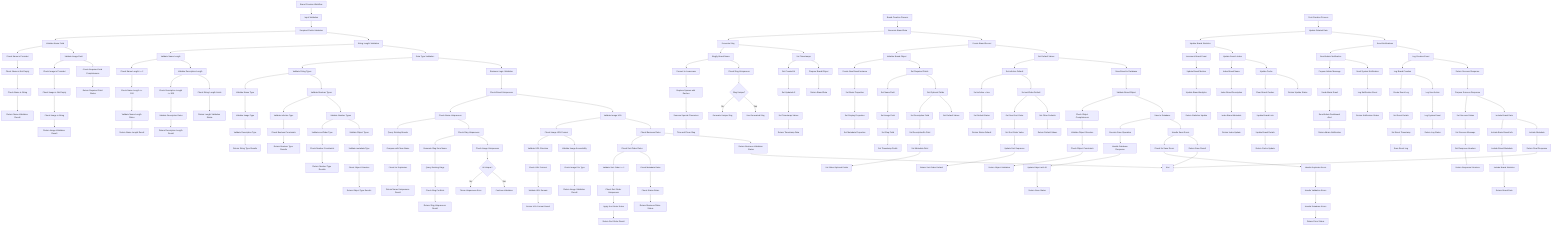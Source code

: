 %% Brand Creation Workflow and Validation
%% View at https://mermaid.live
flowchart TD
  A[Brand Creation Workflow] --> B[Input Validation]
  
  %% Input Validation
  B --> C[Required Fields Validation]
  C --> D[String Length Validation]
  D --> E[Data Type Validation]
  E --> F[Business Logic Validation]
  
  %% Required Fields Validation
  C --> C1[Validate Name Field]
  C1 --> C2[Validate Image Field]
  C2 --> C3[Check Required Field Completeness]
  C3 --> C4[Return Required Field Status]
  
  %% Validate Name Field
  C1 --> C1A[Check Name is Provided]
  C1A --> C1B[Check Name is Not Empty]
  C1B --> C1C[Check Name is String]
  C1C --> C1D[Return Name Validation Result]
  
  %% Validate Image Field
  C2 --> C2A[Check Image is Provided]
  C2A --> C2B[Check Image is Not Empty]
  C2B --> C2C[Check Image is String]
  C2C --> C2D[Return Image Validation Result]
  
  %% String Length Validation
  D --> D1[Validate Name Length]
  D1 --> D2[Validate Description Length]
  D2 --> D3[Check String Length Limits]
  D3 --> D4[Return Length Validation Status]
  
  %% Validate Name Length
  D1 --> D1A[Check Name Length >= 2]
  D1A --> D1B[Check Name Length <= 100]
  D1B --> D1C[Validate Name Length Rules]
  D1C --> D1D[Return Name Length Result]
  
  %% Validate Description Length
  D2 --> D2A[Check Description Length <= 500]
  D2A --> D2B[Validate Description Rules]
  D2B --> D2C[Return Description Length Result]
  
  %% Data Type Validation
  E --> E1[Validate String Types]
  E1 --> E2[Validate Boolean Types]
  E2 --> E3[Validate Number Types]
  E3 --> E4[Validate Object Types]
  
  %% Validate String Types
  E1 --> E1A[Validate Name Type]
  E1A --> E1B[Validate Image Type]
  E1B --> E1C[Validate Description Type]
  E1C --> E1D[Return String Type Results]
  
  %% Validate Boolean Types
  E2 --> E2A[Validate isActive Type]
  E2A --> E2B[Check Boolean Constraints]
  E2B --> E2C[Return Boolean Type Results]
  
  %% Validate Number Types
  E3 --> E3A[Validate sortOrder Type]
  E3A --> E3B[Check Number Constraints]
  E3B --> E3C[Return Number Type Results]
  
  %% Validate Object Types
  E4 --> E4A[Validate metadata Type]
  E4A --> E4B[Check Object Structure]
  E4B --> E4C[Return Object Type Results]
  
  %% Business Logic Validation
  F --> F1[Check Brand Uniqueness]
  F1 --> F2[Validate Image URL]
  F2 --> F3[Check Business Rules]
  F3 --> F4[Return Business Validation Status]
  
  %% Check Brand Uniqueness
  F1 --> F1A[Check Name Uniqueness]
  F1A --> F1B[Check Slug Uniqueness]
  F1B --> F1C[Check Image Uniqueness]
  F1C --> F1D{All Unique?}
  F1D -->|Yes| F1E[Continue Validation]
  F1D -->|No| F1F[Throw Uniqueness Error]
  
  %% Check Name Uniqueness
  F1A --> F1A1[Query Existing Brands]
  F1A1 --> F1A2[Compare with New Name]
  F1A2 --> F1A3[Check for Duplicates]
  F1A3 --> F1A4[Return Name Uniqueness Result]
  
  %% Check Slug Uniqueness
  F1B --> F1B1[Generate Slug from Name]
  F1B1 --> F1B2[Query Existing Slugs]
  F1B2 --> F1B3[Check Slug Conflicts]
  F1B3 --> F1B4[Return Slug Uniqueness Result]
  
  %% Validate Image URL
  F2 --> F2A[Check Image URL Format]
  F2A --> F2B[Validate Image Accessibility]
  F2B --> F2C[Check Image File Type]
  F2C --> F2D[Return Image Validation Result]
  
  %% Check Image URL Format
  F2A --> F2A1[Validate URL Structure]
  F2A1 --> F2A2[Check URL Protocol]
  F2A2 --> F2A3[Validate URL Domain]
  F2A3 --> F2A4[Return URL Format Result]
  
  %% Check Business Rules
  F3 --> F3A[Check Sort Order Rules]
  F3A --> F3B[Check Metadata Rules]
  F3B --> F3C[Check Status Rules]
  F3C --> F3D[Return Business Rules Status]
  
  %% Check Sort Order Rules
  F3A --> F3A1[Validate Sort Order >= 0]
  F3A1 --> F3A2[Check Sort Order Uniqueness]
  F3A2 --> F3A3[Apply Sort Order Rules]
  F3A3 --> F3A4[Return Sort Order Result]
  
  %% Brand Creation Process
  G[Brand Creation Process] --> H[Generate Brand Data]
  H --> I[Create Brand Record]
  I --> J[Set Default Values]
  J --> K[Save Brand to Database]
  
  %% Generate Brand Data
  H --> H1[Generate Slug]
  H1 --> H2[Set Timestamps]
  H2 --> H3[Prepare Brand Object]
  H3 --> H4[Return Brand Data]
  
  %% Generate Slug
  H1 --> H1A[Slugify Brand Name]
  H1A --> H1B[Check Slug Uniqueness]
  H1B --> H1C{Slug Unique?}
  H1C -->|Yes| H1D[Use Generated Slug]
  H1C -->|No| H1E[Generate Unique Slug]
  
  %% Slugify Brand Name
  H1A --> H1A1[Convert to Lowercase]
  H1A1 --> H1A2[Replace Spaces with Dashes]
  H1A2 --> H1A3[Remove Special Characters]
  H1A3 --> H1A4[Trim and Clean Slug]
  
  %% Set Timestamps
  H2 --> H2A[Set Created At]
  H2A --> H2B[Set Updated At]
  H2B --> H2C[Set Timestamp Values]
  H2C --> H2D[Return Timestamp Data]
  
  %% Create Brand Record
  I --> I1[Initialize Brand Object]
  I1 --> I2[Set Required Fields]
  I2 --> I3[Set Optional Fields]
  I3 --> I4[Set Default Values]
  
  %% Initialize Brand Object
  I1 --> I1A[Create New Brand Instance]
  I1A --> I1B[Set Basic Properties]
  I1B --> I1C[Set Display Properties]
  I1C --> I1D[Set Metadata Properties]
  
  %% Set Required Fields
  I2 --> I2A[Set Name Field]
  I2A --> I2B[Set Image Field]
  I2B --> I2C[Set Slug Field]
  I2C --> I2D[Set Timestamp Fields]
  
  %% Set Optional Fields
  I3 --> I3A[Set Description Field]
  I3A --> I3B[Set DescriptionEn Field]
  I3B --> I3C[Set Metadata Field]
  I3C --> I3D[Set Other Optional Fields]
  
  %% Set Default Values
  J --> J1[Set isActive Default]
  J1 --> J2[Set sortOrder Default]
  J2 --> J3[Set Other Defaults]
  J3 --> J4[Return Default Values]
  
  %% Set isActive Default
  J1 --> J1A[Set isActive = true]
  J1A --> J1B[Set Default Status]
  J1B --> J1C[Return Status Default]
  
  %% Set sortOrder Default
  J2 --> J2A[Get Next Sort Order]
  J2A --> J2B[Set Sort Order Value]
  J2B --> J2C[Update Sort Sequence]
  J2C --> J2D[Return Sort Order Default]
  
  %% Save Brand to Database
  K --> K1[Validate Brand Object]
  K1 --> K2[Save to Database]
  K2 --> K3[Handle Save Errors]
  K3 --> K4[Return Save Result]
  
  %% Validate Brand Object
  K1 --> K1A[Check Object Completeness]
  K1A --> K1B[Validate Object Structure]
  K1B --> K1C[Check Object Constraints]
  K1C --> K1D[Return Object Validation]
  
  %% Save to Database
  K2 --> K2A[Execute Save Operation]
  K2A --> K2B[Handle Database Response]
  K2B --> K2C[Update Object with ID]
  K2C --> K2D[Return Save Status]
  
  %% Handle Save Errors
  K3 --> K3A[Check for Save Errors]
  K3A --> K3B[Handle Duplicate Errors]
  K3B --> K3C[Handle Validation Errors]
  K3C --> K3D[Handle Database Errors]
  K3D --> K3E[Return Error Status]
  
  %% Post-Creation Process
  L[Post-Creation Process] --> M[Update Related Data]
  M --> N[Send Notifications]
  N --> O[Log Creation Event]
  O --> P[Return Success Response]
  
  %% Update Related Data
  M --> M1[Update Brand Statistics]
  M1 --> M2[Update Search Index]
  M2 --> M3[Update Cache]
  M3 --> M4[Return Update Status]
  
  %% Update Brand Statistics
  M1 --> M1A[Increment Brand Count]
  M1A --> M1B[Update Brand Metrics]
  M1B --> M1C[Update Brand Analytics]
  M1C --> M1D[Return Statistics Update]
  
  %% Update Search Index
  M2 --> M2A[Index Brand Name]
  M2A --> M2B[Index Brand Description]
  M2B --> M2C[Index Brand Metadata]
  M2C --> M2D[Return Index Update]
  
  %% Update Cache
  M3 --> M3A[Clear Brand Caches]
  M3A --> M3B[Update Brand Lists]
  M3B --> M3C[Update Brand Details]
  M3C --> M3D[Return Cache Update]
  
  %% Send Notifications
  N --> N1[Send Admin Notification]
  N1 --> N2[Send System Notification]
  N2 --> N3[Log Notification Event]
  N3 --> N4[Return Notification Status]
  
  %% Send Admin Notification
  N1 --> N1A[Prepare Admin Message]
  N1A --> N1B[Send Admin Email]
  N1B --> N1C[Send Admin Dashboard Alert]
  N1C --> N1D[Return Admin Notification]
  
  %% Log Creation Event
  O --> O1[Log Brand Creation]
  O1 --> O2[Log User Action]
  O2 --> O3[Log System Event]
  O3 --> O4[Return Log Status]
  
  %% Log Brand Creation
  O1 --> O1A[Create Event Log]
  O1A --> O1B[Set Event Details]
  O1B --> O1C[Set Event Timestamp]
  O1C --> O1D[Save Event Log]
  
  %% Return Success Response
  P --> P1[Prepare Success Response]
  P1 --> P2[Include Brand Data]
  P2 --> P3[Include Metadata]
  P3 --> P4[Return Final Response]
  
  %% Prepare Success Response
  P1 --> P1A[Set Success Status]
  P1A --> P1B[Set Success Message]
  P1B --> P1C[Set Response Headers]
  P1C --> P1D[Return Response Structure]
  
  %% Include Brand Data
  P2 --> P2A[Include Basic Brand Info]
  P2A --> P2B[Include Brand Metadata]
  P2B --> P2C[Include Brand Statistics]
  P2C --> P2D[Return Brand Data]
  
  %% End points
  F4 --> Z[End]
  K4 --> Z
  P4 --> Z